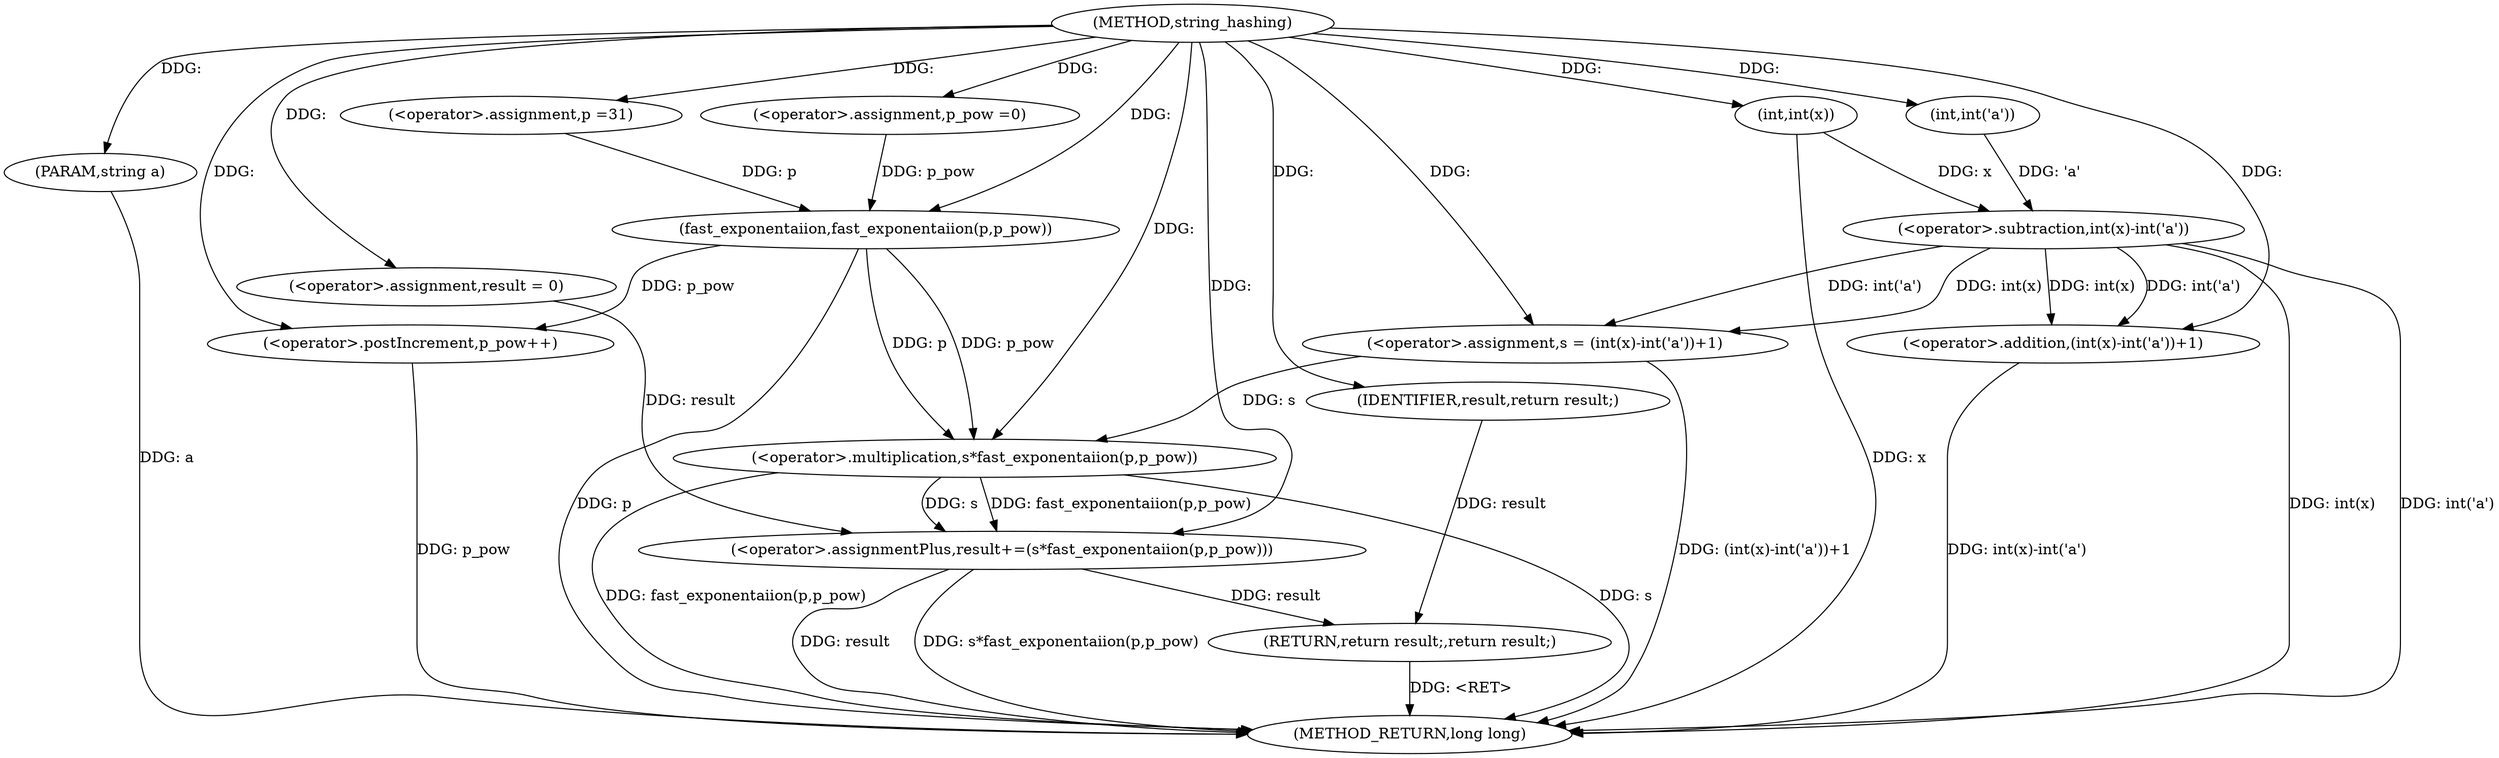 digraph "string_hashing" {  
"1000663" [label = "(METHOD,string_hashing)" ]
"1000701" [label = "(METHOD_RETURN,long long)" ]
"1000664" [label = "(PARAM,string a)" ]
"1000667" [label = "(<operator>.assignment,result = 0)" ]
"1000671" [label = "(<operator>.assignment,p_pow =0)" ]
"1000675" [label = "(<operator>.assignment,p =31)" ]
"1000699" [label = "(RETURN,return result;,return result;)" ]
"1000681" [label = "(<operator>.assignment,s = (int(x)-int('a'))+1)" ]
"1000690" [label = "(<operator>.assignmentPlus,result+=(s*fast_exponentaiion(p,p_pow)))" ]
"1000697" [label = "(<operator>.postIncrement,p_pow++)" ]
"1000700" [label = "(IDENTIFIER,result,return result;)" ]
"1000683" [label = "(<operator>.addition,(int(x)-int('a'))+1)" ]
"1000692" [label = "(<operator>.multiplication,s*fast_exponentaiion(p,p_pow))" ]
"1000684" [label = "(<operator>.subtraction,int(x)-int('a'))" ]
"1000694" [label = "(fast_exponentaiion,fast_exponentaiion(p,p_pow))" ]
"1000685" [label = "(int,int(x))" ]
"1000687" [label = "(int,int('a'))" ]
  "1000699" -> "1000701"  [ label = "DDG: <RET>"] 
  "1000664" -> "1000701"  [ label = "DDG: a"] 
  "1000684" -> "1000701"  [ label = "DDG: int(x)"] 
  "1000684" -> "1000701"  [ label = "DDG: int('a')"] 
  "1000683" -> "1000701"  [ label = "DDG: int(x)-int('a')"] 
  "1000681" -> "1000701"  [ label = "DDG: (int(x)-int('a'))+1"] 
  "1000690" -> "1000701"  [ label = "DDG: result"] 
  "1000692" -> "1000701"  [ label = "DDG: s"] 
  "1000694" -> "1000701"  [ label = "DDG: p"] 
  "1000692" -> "1000701"  [ label = "DDG: fast_exponentaiion(p,p_pow)"] 
  "1000690" -> "1000701"  [ label = "DDG: s*fast_exponentaiion(p,p_pow)"] 
  "1000697" -> "1000701"  [ label = "DDG: p_pow"] 
  "1000685" -> "1000701"  [ label = "DDG: x"] 
  "1000663" -> "1000664"  [ label = "DDG: "] 
  "1000663" -> "1000667"  [ label = "DDG: "] 
  "1000663" -> "1000671"  [ label = "DDG: "] 
  "1000663" -> "1000675"  [ label = "DDG: "] 
  "1000700" -> "1000699"  [ label = "DDG: result"] 
  "1000690" -> "1000699"  [ label = "DDG: result"] 
  "1000663" -> "1000681"  [ label = "DDG: "] 
  "1000684" -> "1000681"  [ label = "DDG: int(x)"] 
  "1000684" -> "1000681"  [ label = "DDG: int('a')"] 
  "1000692" -> "1000690"  [ label = "DDG: s"] 
  "1000692" -> "1000690"  [ label = "DDG: fast_exponentaiion(p,p_pow)"] 
  "1000663" -> "1000700"  [ label = "DDG: "] 
  "1000667" -> "1000690"  [ label = "DDG: result"] 
  "1000663" -> "1000690"  [ label = "DDG: "] 
  "1000694" -> "1000697"  [ label = "DDG: p_pow"] 
  "1000663" -> "1000697"  [ label = "DDG: "] 
  "1000684" -> "1000683"  [ label = "DDG: int(x)"] 
  "1000684" -> "1000683"  [ label = "DDG: int('a')"] 
  "1000663" -> "1000683"  [ label = "DDG: "] 
  "1000681" -> "1000692"  [ label = "DDG: s"] 
  "1000663" -> "1000692"  [ label = "DDG: "] 
  "1000694" -> "1000692"  [ label = "DDG: p"] 
  "1000694" -> "1000692"  [ label = "DDG: p_pow"] 
  "1000685" -> "1000684"  [ label = "DDG: x"] 
  "1000687" -> "1000684"  [ label = "DDG: 'a'"] 
  "1000675" -> "1000694"  [ label = "DDG: p"] 
  "1000663" -> "1000694"  [ label = "DDG: "] 
  "1000671" -> "1000694"  [ label = "DDG: p_pow"] 
  "1000663" -> "1000685"  [ label = "DDG: "] 
  "1000663" -> "1000687"  [ label = "DDG: "] 
}
